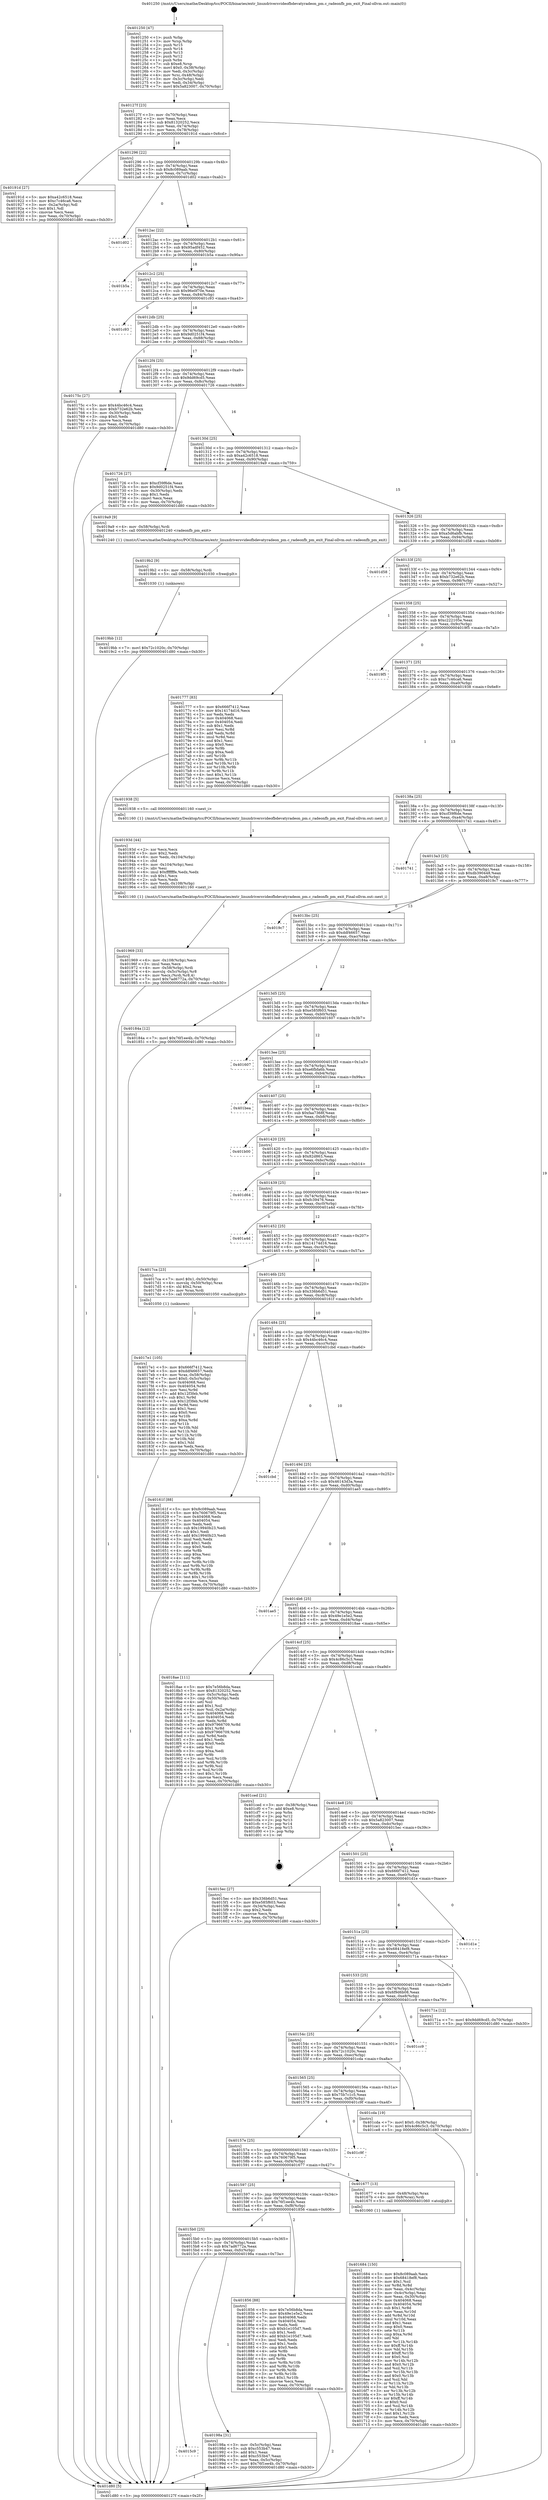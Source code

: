 digraph "0x401250" {
  label = "0x401250 (/mnt/c/Users/mathe/Desktop/tcc/POCII/binaries/extr_linuxdriversvideofbdevatyradeon_pm.c_radeonfb_pm_exit_Final-ollvm.out::main(0))"
  labelloc = "t"
  node[shape=record]

  Entry [label="",width=0.3,height=0.3,shape=circle,fillcolor=black,style=filled]
  "0x40127f" [label="{
     0x40127f [23]\l
     | [instrs]\l
     &nbsp;&nbsp;0x40127f \<+3\>: mov -0x70(%rbp),%eax\l
     &nbsp;&nbsp;0x401282 \<+2\>: mov %eax,%ecx\l
     &nbsp;&nbsp;0x401284 \<+6\>: sub $0x81320252,%ecx\l
     &nbsp;&nbsp;0x40128a \<+3\>: mov %eax,-0x74(%rbp)\l
     &nbsp;&nbsp;0x40128d \<+3\>: mov %ecx,-0x78(%rbp)\l
     &nbsp;&nbsp;0x401290 \<+6\>: je 000000000040191d \<main+0x6cd\>\l
  }"]
  "0x40191d" [label="{
     0x40191d [27]\l
     | [instrs]\l
     &nbsp;&nbsp;0x40191d \<+5\>: mov $0xa42c6518,%eax\l
     &nbsp;&nbsp;0x401922 \<+5\>: mov $0xc7c46ca6,%ecx\l
     &nbsp;&nbsp;0x401927 \<+3\>: mov -0x2a(%rbp),%dl\l
     &nbsp;&nbsp;0x40192a \<+3\>: test $0x1,%dl\l
     &nbsp;&nbsp;0x40192d \<+3\>: cmovne %ecx,%eax\l
     &nbsp;&nbsp;0x401930 \<+3\>: mov %eax,-0x70(%rbp)\l
     &nbsp;&nbsp;0x401933 \<+5\>: jmp 0000000000401d80 \<main+0xb30\>\l
  }"]
  "0x401296" [label="{
     0x401296 [22]\l
     | [instrs]\l
     &nbsp;&nbsp;0x401296 \<+5\>: jmp 000000000040129b \<main+0x4b\>\l
     &nbsp;&nbsp;0x40129b \<+3\>: mov -0x74(%rbp),%eax\l
     &nbsp;&nbsp;0x40129e \<+5\>: sub $0x8c089aab,%eax\l
     &nbsp;&nbsp;0x4012a3 \<+3\>: mov %eax,-0x7c(%rbp)\l
     &nbsp;&nbsp;0x4012a6 \<+6\>: je 0000000000401d02 \<main+0xab2\>\l
  }"]
  Exit [label="",width=0.3,height=0.3,shape=circle,fillcolor=black,style=filled,peripheries=2]
  "0x401d02" [label="{
     0x401d02\l
  }", style=dashed]
  "0x4012ac" [label="{
     0x4012ac [22]\l
     | [instrs]\l
     &nbsp;&nbsp;0x4012ac \<+5\>: jmp 00000000004012b1 \<main+0x61\>\l
     &nbsp;&nbsp;0x4012b1 \<+3\>: mov -0x74(%rbp),%eax\l
     &nbsp;&nbsp;0x4012b4 \<+5\>: sub $0x95adf452,%eax\l
     &nbsp;&nbsp;0x4012b9 \<+3\>: mov %eax,-0x80(%rbp)\l
     &nbsp;&nbsp;0x4012bc \<+6\>: je 0000000000401b5a \<main+0x90a\>\l
  }"]
  "0x4019bb" [label="{
     0x4019bb [12]\l
     | [instrs]\l
     &nbsp;&nbsp;0x4019bb \<+7\>: movl $0x72c1020c,-0x70(%rbp)\l
     &nbsp;&nbsp;0x4019c2 \<+5\>: jmp 0000000000401d80 \<main+0xb30\>\l
  }"]
  "0x401b5a" [label="{
     0x401b5a\l
  }", style=dashed]
  "0x4012c2" [label="{
     0x4012c2 [25]\l
     | [instrs]\l
     &nbsp;&nbsp;0x4012c2 \<+5\>: jmp 00000000004012c7 \<main+0x77\>\l
     &nbsp;&nbsp;0x4012c7 \<+3\>: mov -0x74(%rbp),%eax\l
     &nbsp;&nbsp;0x4012ca \<+5\>: sub $0x96e0f70e,%eax\l
     &nbsp;&nbsp;0x4012cf \<+6\>: mov %eax,-0x84(%rbp)\l
     &nbsp;&nbsp;0x4012d5 \<+6\>: je 0000000000401c93 \<main+0xa43\>\l
  }"]
  "0x4019b2" [label="{
     0x4019b2 [9]\l
     | [instrs]\l
     &nbsp;&nbsp;0x4019b2 \<+4\>: mov -0x58(%rbp),%rdi\l
     &nbsp;&nbsp;0x4019b6 \<+5\>: call 0000000000401030 \<free@plt\>\l
     | [calls]\l
     &nbsp;&nbsp;0x401030 \{1\} (unknown)\l
  }"]
  "0x401c93" [label="{
     0x401c93\l
  }", style=dashed]
  "0x4012db" [label="{
     0x4012db [25]\l
     | [instrs]\l
     &nbsp;&nbsp;0x4012db \<+5\>: jmp 00000000004012e0 \<main+0x90\>\l
     &nbsp;&nbsp;0x4012e0 \<+3\>: mov -0x74(%rbp),%eax\l
     &nbsp;&nbsp;0x4012e3 \<+5\>: sub $0x9d0251f4,%eax\l
     &nbsp;&nbsp;0x4012e8 \<+6\>: mov %eax,-0x88(%rbp)\l
     &nbsp;&nbsp;0x4012ee \<+6\>: je 000000000040175c \<main+0x50c\>\l
  }"]
  "0x4015c9" [label="{
     0x4015c9\l
  }", style=dashed]
  "0x40175c" [label="{
     0x40175c [27]\l
     | [instrs]\l
     &nbsp;&nbsp;0x40175c \<+5\>: mov $0x44bc46c4,%eax\l
     &nbsp;&nbsp;0x401761 \<+5\>: mov $0xb732e62b,%ecx\l
     &nbsp;&nbsp;0x401766 \<+3\>: mov -0x30(%rbp),%edx\l
     &nbsp;&nbsp;0x401769 \<+3\>: cmp $0x0,%edx\l
     &nbsp;&nbsp;0x40176c \<+3\>: cmove %ecx,%eax\l
     &nbsp;&nbsp;0x40176f \<+3\>: mov %eax,-0x70(%rbp)\l
     &nbsp;&nbsp;0x401772 \<+5\>: jmp 0000000000401d80 \<main+0xb30\>\l
  }"]
  "0x4012f4" [label="{
     0x4012f4 [25]\l
     | [instrs]\l
     &nbsp;&nbsp;0x4012f4 \<+5\>: jmp 00000000004012f9 \<main+0xa9\>\l
     &nbsp;&nbsp;0x4012f9 \<+3\>: mov -0x74(%rbp),%eax\l
     &nbsp;&nbsp;0x4012fc \<+5\>: sub $0x9dd69cd5,%eax\l
     &nbsp;&nbsp;0x401301 \<+6\>: mov %eax,-0x8c(%rbp)\l
     &nbsp;&nbsp;0x401307 \<+6\>: je 0000000000401726 \<main+0x4d6\>\l
  }"]
  "0x40198a" [label="{
     0x40198a [31]\l
     | [instrs]\l
     &nbsp;&nbsp;0x40198a \<+3\>: mov -0x5c(%rbp),%eax\l
     &nbsp;&nbsp;0x40198d \<+5\>: sub $0xc553b47,%eax\l
     &nbsp;&nbsp;0x401992 \<+3\>: add $0x1,%eax\l
     &nbsp;&nbsp;0x401995 \<+5\>: add $0xc553b47,%eax\l
     &nbsp;&nbsp;0x40199a \<+3\>: mov %eax,-0x5c(%rbp)\l
     &nbsp;&nbsp;0x40199d \<+7\>: movl $0x76f1ee4b,-0x70(%rbp)\l
     &nbsp;&nbsp;0x4019a4 \<+5\>: jmp 0000000000401d80 \<main+0xb30\>\l
  }"]
  "0x401726" [label="{
     0x401726 [27]\l
     | [instrs]\l
     &nbsp;&nbsp;0x401726 \<+5\>: mov $0xcf39f6de,%eax\l
     &nbsp;&nbsp;0x40172b \<+5\>: mov $0x9d0251f4,%ecx\l
     &nbsp;&nbsp;0x401730 \<+3\>: mov -0x30(%rbp),%edx\l
     &nbsp;&nbsp;0x401733 \<+3\>: cmp $0x1,%edx\l
     &nbsp;&nbsp;0x401736 \<+3\>: cmovl %ecx,%eax\l
     &nbsp;&nbsp;0x401739 \<+3\>: mov %eax,-0x70(%rbp)\l
     &nbsp;&nbsp;0x40173c \<+5\>: jmp 0000000000401d80 \<main+0xb30\>\l
  }"]
  "0x40130d" [label="{
     0x40130d [25]\l
     | [instrs]\l
     &nbsp;&nbsp;0x40130d \<+5\>: jmp 0000000000401312 \<main+0xc2\>\l
     &nbsp;&nbsp;0x401312 \<+3\>: mov -0x74(%rbp),%eax\l
     &nbsp;&nbsp;0x401315 \<+5\>: sub $0xa42c6518,%eax\l
     &nbsp;&nbsp;0x40131a \<+6\>: mov %eax,-0x90(%rbp)\l
     &nbsp;&nbsp;0x401320 \<+6\>: je 00000000004019a9 \<main+0x759\>\l
  }"]
  "0x401969" [label="{
     0x401969 [33]\l
     | [instrs]\l
     &nbsp;&nbsp;0x401969 \<+6\>: mov -0x108(%rbp),%ecx\l
     &nbsp;&nbsp;0x40196f \<+3\>: imul %eax,%ecx\l
     &nbsp;&nbsp;0x401972 \<+4\>: mov -0x58(%rbp),%rdi\l
     &nbsp;&nbsp;0x401976 \<+4\>: movslq -0x5c(%rbp),%r8\l
     &nbsp;&nbsp;0x40197a \<+4\>: mov %ecx,(%rdi,%r8,4)\l
     &nbsp;&nbsp;0x40197e \<+7\>: movl $0x7ad6772a,-0x70(%rbp)\l
     &nbsp;&nbsp;0x401985 \<+5\>: jmp 0000000000401d80 \<main+0xb30\>\l
  }"]
  "0x4019a9" [label="{
     0x4019a9 [9]\l
     | [instrs]\l
     &nbsp;&nbsp;0x4019a9 \<+4\>: mov -0x58(%rbp),%rdi\l
     &nbsp;&nbsp;0x4019ad \<+5\>: call 0000000000401240 \<radeonfb_pm_exit\>\l
     | [calls]\l
     &nbsp;&nbsp;0x401240 \{1\} (/mnt/c/Users/mathe/Desktop/tcc/POCII/binaries/extr_linuxdriversvideofbdevatyradeon_pm.c_radeonfb_pm_exit_Final-ollvm.out::radeonfb_pm_exit)\l
  }"]
  "0x401326" [label="{
     0x401326 [25]\l
     | [instrs]\l
     &nbsp;&nbsp;0x401326 \<+5\>: jmp 000000000040132b \<main+0xdb\>\l
     &nbsp;&nbsp;0x40132b \<+3\>: mov -0x74(%rbp),%eax\l
     &nbsp;&nbsp;0x40132e \<+5\>: sub $0xa5d6abfb,%eax\l
     &nbsp;&nbsp;0x401333 \<+6\>: mov %eax,-0x94(%rbp)\l
     &nbsp;&nbsp;0x401339 \<+6\>: je 0000000000401d58 \<main+0xb08\>\l
  }"]
  "0x40193d" [label="{
     0x40193d [44]\l
     | [instrs]\l
     &nbsp;&nbsp;0x40193d \<+2\>: xor %ecx,%ecx\l
     &nbsp;&nbsp;0x40193f \<+5\>: mov $0x2,%edx\l
     &nbsp;&nbsp;0x401944 \<+6\>: mov %edx,-0x104(%rbp)\l
     &nbsp;&nbsp;0x40194a \<+1\>: cltd\l
     &nbsp;&nbsp;0x40194b \<+6\>: mov -0x104(%rbp),%esi\l
     &nbsp;&nbsp;0x401951 \<+2\>: idiv %esi\l
     &nbsp;&nbsp;0x401953 \<+6\>: imul $0xfffffffe,%edx,%edx\l
     &nbsp;&nbsp;0x401959 \<+3\>: sub $0x1,%ecx\l
     &nbsp;&nbsp;0x40195c \<+2\>: sub %ecx,%edx\l
     &nbsp;&nbsp;0x40195e \<+6\>: mov %edx,-0x108(%rbp)\l
     &nbsp;&nbsp;0x401964 \<+5\>: call 0000000000401160 \<next_i\>\l
     | [calls]\l
     &nbsp;&nbsp;0x401160 \{1\} (/mnt/c/Users/mathe/Desktop/tcc/POCII/binaries/extr_linuxdriversvideofbdevatyradeon_pm.c_radeonfb_pm_exit_Final-ollvm.out::next_i)\l
  }"]
  "0x401d58" [label="{
     0x401d58\l
  }", style=dashed]
  "0x40133f" [label="{
     0x40133f [25]\l
     | [instrs]\l
     &nbsp;&nbsp;0x40133f \<+5\>: jmp 0000000000401344 \<main+0xf4\>\l
     &nbsp;&nbsp;0x401344 \<+3\>: mov -0x74(%rbp),%eax\l
     &nbsp;&nbsp;0x401347 \<+5\>: sub $0xb732e62b,%eax\l
     &nbsp;&nbsp;0x40134c \<+6\>: mov %eax,-0x98(%rbp)\l
     &nbsp;&nbsp;0x401352 \<+6\>: je 0000000000401777 \<main+0x527\>\l
  }"]
  "0x4015b0" [label="{
     0x4015b0 [25]\l
     | [instrs]\l
     &nbsp;&nbsp;0x4015b0 \<+5\>: jmp 00000000004015b5 \<main+0x365\>\l
     &nbsp;&nbsp;0x4015b5 \<+3\>: mov -0x74(%rbp),%eax\l
     &nbsp;&nbsp;0x4015b8 \<+5\>: sub $0x7ad6772a,%eax\l
     &nbsp;&nbsp;0x4015bd \<+6\>: mov %eax,-0xfc(%rbp)\l
     &nbsp;&nbsp;0x4015c3 \<+6\>: je 000000000040198a \<main+0x73a\>\l
  }"]
  "0x401777" [label="{
     0x401777 [83]\l
     | [instrs]\l
     &nbsp;&nbsp;0x401777 \<+5\>: mov $0x666f7412,%eax\l
     &nbsp;&nbsp;0x40177c \<+5\>: mov $0x14174d16,%ecx\l
     &nbsp;&nbsp;0x401781 \<+2\>: xor %edx,%edx\l
     &nbsp;&nbsp;0x401783 \<+7\>: mov 0x404068,%esi\l
     &nbsp;&nbsp;0x40178a \<+7\>: mov 0x404054,%edi\l
     &nbsp;&nbsp;0x401791 \<+3\>: sub $0x1,%edx\l
     &nbsp;&nbsp;0x401794 \<+3\>: mov %esi,%r8d\l
     &nbsp;&nbsp;0x401797 \<+3\>: add %edx,%r8d\l
     &nbsp;&nbsp;0x40179a \<+4\>: imul %r8d,%esi\l
     &nbsp;&nbsp;0x40179e \<+3\>: and $0x1,%esi\l
     &nbsp;&nbsp;0x4017a1 \<+3\>: cmp $0x0,%esi\l
     &nbsp;&nbsp;0x4017a4 \<+4\>: sete %r9b\l
     &nbsp;&nbsp;0x4017a8 \<+3\>: cmp $0xa,%edi\l
     &nbsp;&nbsp;0x4017ab \<+4\>: setl %r10b\l
     &nbsp;&nbsp;0x4017af \<+3\>: mov %r9b,%r11b\l
     &nbsp;&nbsp;0x4017b2 \<+3\>: and %r10b,%r11b\l
     &nbsp;&nbsp;0x4017b5 \<+3\>: xor %r10b,%r9b\l
     &nbsp;&nbsp;0x4017b8 \<+3\>: or %r9b,%r11b\l
     &nbsp;&nbsp;0x4017bb \<+4\>: test $0x1,%r11b\l
     &nbsp;&nbsp;0x4017bf \<+3\>: cmovne %ecx,%eax\l
     &nbsp;&nbsp;0x4017c2 \<+3\>: mov %eax,-0x70(%rbp)\l
     &nbsp;&nbsp;0x4017c5 \<+5\>: jmp 0000000000401d80 \<main+0xb30\>\l
  }"]
  "0x401358" [label="{
     0x401358 [25]\l
     | [instrs]\l
     &nbsp;&nbsp;0x401358 \<+5\>: jmp 000000000040135d \<main+0x10d\>\l
     &nbsp;&nbsp;0x40135d \<+3\>: mov -0x74(%rbp),%eax\l
     &nbsp;&nbsp;0x401360 \<+5\>: sub $0xc222105e,%eax\l
     &nbsp;&nbsp;0x401365 \<+6\>: mov %eax,-0x9c(%rbp)\l
     &nbsp;&nbsp;0x40136b \<+6\>: je 00000000004019f5 \<main+0x7a5\>\l
  }"]
  "0x401856" [label="{
     0x401856 [88]\l
     | [instrs]\l
     &nbsp;&nbsp;0x401856 \<+5\>: mov $0x7e56b8da,%eax\l
     &nbsp;&nbsp;0x40185b \<+5\>: mov $0x49e1e5e2,%ecx\l
     &nbsp;&nbsp;0x401860 \<+7\>: mov 0x404068,%edx\l
     &nbsp;&nbsp;0x401867 \<+7\>: mov 0x404054,%esi\l
     &nbsp;&nbsp;0x40186e \<+2\>: mov %edx,%edi\l
     &nbsp;&nbsp;0x401870 \<+6\>: sub $0xb1e105d7,%edi\l
     &nbsp;&nbsp;0x401876 \<+3\>: sub $0x1,%edi\l
     &nbsp;&nbsp;0x401879 \<+6\>: add $0xb1e105d7,%edi\l
     &nbsp;&nbsp;0x40187f \<+3\>: imul %edi,%edx\l
     &nbsp;&nbsp;0x401882 \<+3\>: and $0x1,%edx\l
     &nbsp;&nbsp;0x401885 \<+3\>: cmp $0x0,%edx\l
     &nbsp;&nbsp;0x401888 \<+4\>: sete %r8b\l
     &nbsp;&nbsp;0x40188c \<+3\>: cmp $0xa,%esi\l
     &nbsp;&nbsp;0x40188f \<+4\>: setl %r9b\l
     &nbsp;&nbsp;0x401893 \<+3\>: mov %r8b,%r10b\l
     &nbsp;&nbsp;0x401896 \<+3\>: and %r9b,%r10b\l
     &nbsp;&nbsp;0x401899 \<+3\>: xor %r9b,%r8b\l
     &nbsp;&nbsp;0x40189c \<+3\>: or %r8b,%r10b\l
     &nbsp;&nbsp;0x40189f \<+4\>: test $0x1,%r10b\l
     &nbsp;&nbsp;0x4018a3 \<+3\>: cmovne %ecx,%eax\l
     &nbsp;&nbsp;0x4018a6 \<+3\>: mov %eax,-0x70(%rbp)\l
     &nbsp;&nbsp;0x4018a9 \<+5\>: jmp 0000000000401d80 \<main+0xb30\>\l
  }"]
  "0x4019f5" [label="{
     0x4019f5\l
  }", style=dashed]
  "0x401371" [label="{
     0x401371 [25]\l
     | [instrs]\l
     &nbsp;&nbsp;0x401371 \<+5\>: jmp 0000000000401376 \<main+0x126\>\l
     &nbsp;&nbsp;0x401376 \<+3\>: mov -0x74(%rbp),%eax\l
     &nbsp;&nbsp;0x401379 \<+5\>: sub $0xc7c46ca6,%eax\l
     &nbsp;&nbsp;0x40137e \<+6\>: mov %eax,-0xa0(%rbp)\l
     &nbsp;&nbsp;0x401384 \<+6\>: je 0000000000401938 \<main+0x6e8\>\l
  }"]
  "0x4017e1" [label="{
     0x4017e1 [105]\l
     | [instrs]\l
     &nbsp;&nbsp;0x4017e1 \<+5\>: mov $0x666f7412,%ecx\l
     &nbsp;&nbsp;0x4017e6 \<+5\>: mov $0xddf46657,%edx\l
     &nbsp;&nbsp;0x4017eb \<+4\>: mov %rax,-0x58(%rbp)\l
     &nbsp;&nbsp;0x4017ef \<+7\>: movl $0x0,-0x5c(%rbp)\l
     &nbsp;&nbsp;0x4017f6 \<+7\>: mov 0x404068,%esi\l
     &nbsp;&nbsp;0x4017fd \<+8\>: mov 0x404054,%r8d\l
     &nbsp;&nbsp;0x401805 \<+3\>: mov %esi,%r9d\l
     &nbsp;&nbsp;0x401808 \<+7\>: add $0x12f3feb,%r9d\l
     &nbsp;&nbsp;0x40180f \<+4\>: sub $0x1,%r9d\l
     &nbsp;&nbsp;0x401813 \<+7\>: sub $0x12f3feb,%r9d\l
     &nbsp;&nbsp;0x40181a \<+4\>: imul %r9d,%esi\l
     &nbsp;&nbsp;0x40181e \<+3\>: and $0x1,%esi\l
     &nbsp;&nbsp;0x401821 \<+3\>: cmp $0x0,%esi\l
     &nbsp;&nbsp;0x401824 \<+4\>: sete %r10b\l
     &nbsp;&nbsp;0x401828 \<+4\>: cmp $0xa,%r8d\l
     &nbsp;&nbsp;0x40182c \<+4\>: setl %r11b\l
     &nbsp;&nbsp;0x401830 \<+3\>: mov %r10b,%bl\l
     &nbsp;&nbsp;0x401833 \<+3\>: and %r11b,%bl\l
     &nbsp;&nbsp;0x401836 \<+3\>: xor %r11b,%r10b\l
     &nbsp;&nbsp;0x401839 \<+3\>: or %r10b,%bl\l
     &nbsp;&nbsp;0x40183c \<+3\>: test $0x1,%bl\l
     &nbsp;&nbsp;0x40183f \<+3\>: cmovne %edx,%ecx\l
     &nbsp;&nbsp;0x401842 \<+3\>: mov %ecx,-0x70(%rbp)\l
     &nbsp;&nbsp;0x401845 \<+5\>: jmp 0000000000401d80 \<main+0xb30\>\l
  }"]
  "0x401938" [label="{
     0x401938 [5]\l
     | [instrs]\l
     &nbsp;&nbsp;0x401938 \<+5\>: call 0000000000401160 \<next_i\>\l
     | [calls]\l
     &nbsp;&nbsp;0x401160 \{1\} (/mnt/c/Users/mathe/Desktop/tcc/POCII/binaries/extr_linuxdriversvideofbdevatyradeon_pm.c_radeonfb_pm_exit_Final-ollvm.out::next_i)\l
  }"]
  "0x40138a" [label="{
     0x40138a [25]\l
     | [instrs]\l
     &nbsp;&nbsp;0x40138a \<+5\>: jmp 000000000040138f \<main+0x13f\>\l
     &nbsp;&nbsp;0x40138f \<+3\>: mov -0x74(%rbp),%eax\l
     &nbsp;&nbsp;0x401392 \<+5\>: sub $0xcf39f6de,%eax\l
     &nbsp;&nbsp;0x401397 \<+6\>: mov %eax,-0xa4(%rbp)\l
     &nbsp;&nbsp;0x40139d \<+6\>: je 0000000000401741 \<main+0x4f1\>\l
  }"]
  "0x401684" [label="{
     0x401684 [150]\l
     | [instrs]\l
     &nbsp;&nbsp;0x401684 \<+5\>: mov $0x8c089aab,%ecx\l
     &nbsp;&nbsp;0x401689 \<+5\>: mov $0x68418ef8,%edx\l
     &nbsp;&nbsp;0x40168e \<+3\>: mov $0x1,%sil\l
     &nbsp;&nbsp;0x401691 \<+3\>: xor %r8d,%r8d\l
     &nbsp;&nbsp;0x401694 \<+3\>: mov %eax,-0x4c(%rbp)\l
     &nbsp;&nbsp;0x401697 \<+3\>: mov -0x4c(%rbp),%eax\l
     &nbsp;&nbsp;0x40169a \<+3\>: mov %eax,-0x30(%rbp)\l
     &nbsp;&nbsp;0x40169d \<+7\>: mov 0x404068,%eax\l
     &nbsp;&nbsp;0x4016a4 \<+8\>: mov 0x404054,%r9d\l
     &nbsp;&nbsp;0x4016ac \<+4\>: sub $0x1,%r8d\l
     &nbsp;&nbsp;0x4016b0 \<+3\>: mov %eax,%r10d\l
     &nbsp;&nbsp;0x4016b3 \<+3\>: add %r8d,%r10d\l
     &nbsp;&nbsp;0x4016b6 \<+4\>: imul %r10d,%eax\l
     &nbsp;&nbsp;0x4016ba \<+3\>: and $0x1,%eax\l
     &nbsp;&nbsp;0x4016bd \<+3\>: cmp $0x0,%eax\l
     &nbsp;&nbsp;0x4016c0 \<+4\>: sete %r11b\l
     &nbsp;&nbsp;0x4016c4 \<+4\>: cmp $0xa,%r9d\l
     &nbsp;&nbsp;0x4016c8 \<+3\>: setl %bl\l
     &nbsp;&nbsp;0x4016cb \<+3\>: mov %r11b,%r14b\l
     &nbsp;&nbsp;0x4016ce \<+4\>: xor $0xff,%r14b\l
     &nbsp;&nbsp;0x4016d2 \<+3\>: mov %bl,%r15b\l
     &nbsp;&nbsp;0x4016d5 \<+4\>: xor $0xff,%r15b\l
     &nbsp;&nbsp;0x4016d9 \<+4\>: xor $0x0,%sil\l
     &nbsp;&nbsp;0x4016dd \<+3\>: mov %r14b,%r12b\l
     &nbsp;&nbsp;0x4016e0 \<+4\>: and $0x0,%r12b\l
     &nbsp;&nbsp;0x4016e4 \<+3\>: and %sil,%r11b\l
     &nbsp;&nbsp;0x4016e7 \<+3\>: mov %r15b,%r13b\l
     &nbsp;&nbsp;0x4016ea \<+4\>: and $0x0,%r13b\l
     &nbsp;&nbsp;0x4016ee \<+3\>: and %sil,%bl\l
     &nbsp;&nbsp;0x4016f1 \<+3\>: or %r11b,%r12b\l
     &nbsp;&nbsp;0x4016f4 \<+3\>: or %bl,%r13b\l
     &nbsp;&nbsp;0x4016f7 \<+3\>: xor %r13b,%r12b\l
     &nbsp;&nbsp;0x4016fa \<+3\>: or %r15b,%r14b\l
     &nbsp;&nbsp;0x4016fd \<+4\>: xor $0xff,%r14b\l
     &nbsp;&nbsp;0x401701 \<+4\>: or $0x0,%sil\l
     &nbsp;&nbsp;0x401705 \<+3\>: and %sil,%r14b\l
     &nbsp;&nbsp;0x401708 \<+3\>: or %r14b,%r12b\l
     &nbsp;&nbsp;0x40170b \<+4\>: test $0x1,%r12b\l
     &nbsp;&nbsp;0x40170f \<+3\>: cmovne %edx,%ecx\l
     &nbsp;&nbsp;0x401712 \<+3\>: mov %ecx,-0x70(%rbp)\l
     &nbsp;&nbsp;0x401715 \<+5\>: jmp 0000000000401d80 \<main+0xb30\>\l
  }"]
  "0x401741" [label="{
     0x401741\l
  }", style=dashed]
  "0x4013a3" [label="{
     0x4013a3 [25]\l
     | [instrs]\l
     &nbsp;&nbsp;0x4013a3 \<+5\>: jmp 00000000004013a8 \<main+0x158\>\l
     &nbsp;&nbsp;0x4013a8 \<+3\>: mov -0x74(%rbp),%eax\l
     &nbsp;&nbsp;0x4013ab \<+5\>: sub $0xdb390448,%eax\l
     &nbsp;&nbsp;0x4013b0 \<+6\>: mov %eax,-0xa8(%rbp)\l
     &nbsp;&nbsp;0x4013b6 \<+6\>: je 00000000004019c7 \<main+0x777\>\l
  }"]
  "0x401597" [label="{
     0x401597 [25]\l
     | [instrs]\l
     &nbsp;&nbsp;0x401597 \<+5\>: jmp 000000000040159c \<main+0x34c\>\l
     &nbsp;&nbsp;0x40159c \<+3\>: mov -0x74(%rbp),%eax\l
     &nbsp;&nbsp;0x40159f \<+5\>: sub $0x76f1ee4b,%eax\l
     &nbsp;&nbsp;0x4015a4 \<+6\>: mov %eax,-0xf8(%rbp)\l
     &nbsp;&nbsp;0x4015aa \<+6\>: je 0000000000401856 \<main+0x606\>\l
  }"]
  "0x4019c7" [label="{
     0x4019c7\l
  }", style=dashed]
  "0x4013bc" [label="{
     0x4013bc [25]\l
     | [instrs]\l
     &nbsp;&nbsp;0x4013bc \<+5\>: jmp 00000000004013c1 \<main+0x171\>\l
     &nbsp;&nbsp;0x4013c1 \<+3\>: mov -0x74(%rbp),%eax\l
     &nbsp;&nbsp;0x4013c4 \<+5\>: sub $0xddf46657,%eax\l
     &nbsp;&nbsp;0x4013c9 \<+6\>: mov %eax,-0xac(%rbp)\l
     &nbsp;&nbsp;0x4013cf \<+6\>: je 000000000040184a \<main+0x5fa\>\l
  }"]
  "0x401677" [label="{
     0x401677 [13]\l
     | [instrs]\l
     &nbsp;&nbsp;0x401677 \<+4\>: mov -0x48(%rbp),%rax\l
     &nbsp;&nbsp;0x40167b \<+4\>: mov 0x8(%rax),%rdi\l
     &nbsp;&nbsp;0x40167f \<+5\>: call 0000000000401060 \<atoi@plt\>\l
     | [calls]\l
     &nbsp;&nbsp;0x401060 \{1\} (unknown)\l
  }"]
  "0x40184a" [label="{
     0x40184a [12]\l
     | [instrs]\l
     &nbsp;&nbsp;0x40184a \<+7\>: movl $0x76f1ee4b,-0x70(%rbp)\l
     &nbsp;&nbsp;0x401851 \<+5\>: jmp 0000000000401d80 \<main+0xb30\>\l
  }"]
  "0x4013d5" [label="{
     0x4013d5 [25]\l
     | [instrs]\l
     &nbsp;&nbsp;0x4013d5 \<+5\>: jmp 00000000004013da \<main+0x18a\>\l
     &nbsp;&nbsp;0x4013da \<+3\>: mov -0x74(%rbp),%eax\l
     &nbsp;&nbsp;0x4013dd \<+5\>: sub $0xe585f603,%eax\l
     &nbsp;&nbsp;0x4013e2 \<+6\>: mov %eax,-0xb0(%rbp)\l
     &nbsp;&nbsp;0x4013e8 \<+6\>: je 0000000000401607 \<main+0x3b7\>\l
  }"]
  "0x40157e" [label="{
     0x40157e [25]\l
     | [instrs]\l
     &nbsp;&nbsp;0x40157e \<+5\>: jmp 0000000000401583 \<main+0x333\>\l
     &nbsp;&nbsp;0x401583 \<+3\>: mov -0x74(%rbp),%eax\l
     &nbsp;&nbsp;0x401586 \<+5\>: sub $0x760679f5,%eax\l
     &nbsp;&nbsp;0x40158b \<+6\>: mov %eax,-0xf4(%rbp)\l
     &nbsp;&nbsp;0x401591 \<+6\>: je 0000000000401677 \<main+0x427\>\l
  }"]
  "0x401607" [label="{
     0x401607\l
  }", style=dashed]
  "0x4013ee" [label="{
     0x4013ee [25]\l
     | [instrs]\l
     &nbsp;&nbsp;0x4013ee \<+5\>: jmp 00000000004013f3 \<main+0x1a3\>\l
     &nbsp;&nbsp;0x4013f3 \<+3\>: mov -0x74(%rbp),%eax\l
     &nbsp;&nbsp;0x4013f6 \<+5\>: sub $0xe6fbfa6b,%eax\l
     &nbsp;&nbsp;0x4013fb \<+6\>: mov %eax,-0xb4(%rbp)\l
     &nbsp;&nbsp;0x401401 \<+6\>: je 0000000000401bea \<main+0x99a\>\l
  }"]
  "0x401c9f" [label="{
     0x401c9f\l
  }", style=dashed]
  "0x401bea" [label="{
     0x401bea\l
  }", style=dashed]
  "0x401407" [label="{
     0x401407 [25]\l
     | [instrs]\l
     &nbsp;&nbsp;0x401407 \<+5\>: jmp 000000000040140c \<main+0x1bc\>\l
     &nbsp;&nbsp;0x40140c \<+3\>: mov -0x74(%rbp),%eax\l
     &nbsp;&nbsp;0x40140f \<+5\>: sub $0xfaa7368f,%eax\l
     &nbsp;&nbsp;0x401414 \<+6\>: mov %eax,-0xb8(%rbp)\l
     &nbsp;&nbsp;0x40141a \<+6\>: je 0000000000401b00 \<main+0x8b0\>\l
  }"]
  "0x401565" [label="{
     0x401565 [25]\l
     | [instrs]\l
     &nbsp;&nbsp;0x401565 \<+5\>: jmp 000000000040156a \<main+0x31a\>\l
     &nbsp;&nbsp;0x40156a \<+3\>: mov -0x74(%rbp),%eax\l
     &nbsp;&nbsp;0x40156d \<+5\>: sub $0x75b7c1c5,%eax\l
     &nbsp;&nbsp;0x401572 \<+6\>: mov %eax,-0xf0(%rbp)\l
     &nbsp;&nbsp;0x401578 \<+6\>: je 0000000000401c9f \<main+0xa4f\>\l
  }"]
  "0x401b00" [label="{
     0x401b00\l
  }", style=dashed]
  "0x401420" [label="{
     0x401420 [25]\l
     | [instrs]\l
     &nbsp;&nbsp;0x401420 \<+5\>: jmp 0000000000401425 \<main+0x1d5\>\l
     &nbsp;&nbsp;0x401425 \<+3\>: mov -0x74(%rbp),%eax\l
     &nbsp;&nbsp;0x401428 \<+5\>: sub $0x82d863,%eax\l
     &nbsp;&nbsp;0x40142d \<+6\>: mov %eax,-0xbc(%rbp)\l
     &nbsp;&nbsp;0x401433 \<+6\>: je 0000000000401d64 \<main+0xb14\>\l
  }"]
  "0x401cda" [label="{
     0x401cda [19]\l
     | [instrs]\l
     &nbsp;&nbsp;0x401cda \<+7\>: movl $0x0,-0x38(%rbp)\l
     &nbsp;&nbsp;0x401ce1 \<+7\>: movl $0x4c86c5c3,-0x70(%rbp)\l
     &nbsp;&nbsp;0x401ce8 \<+5\>: jmp 0000000000401d80 \<main+0xb30\>\l
  }"]
  "0x401d64" [label="{
     0x401d64\l
  }", style=dashed]
  "0x401439" [label="{
     0x401439 [25]\l
     | [instrs]\l
     &nbsp;&nbsp;0x401439 \<+5\>: jmp 000000000040143e \<main+0x1ee\>\l
     &nbsp;&nbsp;0x40143e \<+3\>: mov -0x74(%rbp),%eax\l
     &nbsp;&nbsp;0x401441 \<+5\>: sub $0xfc39476,%eax\l
     &nbsp;&nbsp;0x401446 \<+6\>: mov %eax,-0xc0(%rbp)\l
     &nbsp;&nbsp;0x40144c \<+6\>: je 0000000000401a4d \<main+0x7fd\>\l
  }"]
  "0x40154c" [label="{
     0x40154c [25]\l
     | [instrs]\l
     &nbsp;&nbsp;0x40154c \<+5\>: jmp 0000000000401551 \<main+0x301\>\l
     &nbsp;&nbsp;0x401551 \<+3\>: mov -0x74(%rbp),%eax\l
     &nbsp;&nbsp;0x401554 \<+5\>: sub $0x72c1020c,%eax\l
     &nbsp;&nbsp;0x401559 \<+6\>: mov %eax,-0xec(%rbp)\l
     &nbsp;&nbsp;0x40155f \<+6\>: je 0000000000401cda \<main+0xa8a\>\l
  }"]
  "0x401a4d" [label="{
     0x401a4d\l
  }", style=dashed]
  "0x401452" [label="{
     0x401452 [25]\l
     | [instrs]\l
     &nbsp;&nbsp;0x401452 \<+5\>: jmp 0000000000401457 \<main+0x207\>\l
     &nbsp;&nbsp;0x401457 \<+3\>: mov -0x74(%rbp),%eax\l
     &nbsp;&nbsp;0x40145a \<+5\>: sub $0x14174d16,%eax\l
     &nbsp;&nbsp;0x40145f \<+6\>: mov %eax,-0xc4(%rbp)\l
     &nbsp;&nbsp;0x401465 \<+6\>: je 00000000004017ca \<main+0x57a\>\l
  }"]
  "0x401cc9" [label="{
     0x401cc9\l
  }", style=dashed]
  "0x4017ca" [label="{
     0x4017ca [23]\l
     | [instrs]\l
     &nbsp;&nbsp;0x4017ca \<+7\>: movl $0x1,-0x50(%rbp)\l
     &nbsp;&nbsp;0x4017d1 \<+4\>: movslq -0x50(%rbp),%rax\l
     &nbsp;&nbsp;0x4017d5 \<+4\>: shl $0x2,%rax\l
     &nbsp;&nbsp;0x4017d9 \<+3\>: mov %rax,%rdi\l
     &nbsp;&nbsp;0x4017dc \<+5\>: call 0000000000401050 \<malloc@plt\>\l
     | [calls]\l
     &nbsp;&nbsp;0x401050 \{1\} (unknown)\l
  }"]
  "0x40146b" [label="{
     0x40146b [25]\l
     | [instrs]\l
     &nbsp;&nbsp;0x40146b \<+5\>: jmp 0000000000401470 \<main+0x220\>\l
     &nbsp;&nbsp;0x401470 \<+3\>: mov -0x74(%rbp),%eax\l
     &nbsp;&nbsp;0x401473 \<+5\>: sub $0x336b6d51,%eax\l
     &nbsp;&nbsp;0x401478 \<+6\>: mov %eax,-0xc8(%rbp)\l
     &nbsp;&nbsp;0x40147e \<+6\>: je 000000000040161f \<main+0x3cf\>\l
  }"]
  "0x401533" [label="{
     0x401533 [25]\l
     | [instrs]\l
     &nbsp;&nbsp;0x401533 \<+5\>: jmp 0000000000401538 \<main+0x2e8\>\l
     &nbsp;&nbsp;0x401538 \<+3\>: mov -0x74(%rbp),%eax\l
     &nbsp;&nbsp;0x40153b \<+5\>: sub $0x6f9d6b08,%eax\l
     &nbsp;&nbsp;0x401540 \<+6\>: mov %eax,-0xe8(%rbp)\l
     &nbsp;&nbsp;0x401546 \<+6\>: je 0000000000401cc9 \<main+0xa79\>\l
  }"]
  "0x40161f" [label="{
     0x40161f [88]\l
     | [instrs]\l
     &nbsp;&nbsp;0x40161f \<+5\>: mov $0x8c089aab,%eax\l
     &nbsp;&nbsp;0x401624 \<+5\>: mov $0x760679f5,%ecx\l
     &nbsp;&nbsp;0x401629 \<+7\>: mov 0x404068,%edx\l
     &nbsp;&nbsp;0x401630 \<+7\>: mov 0x404054,%esi\l
     &nbsp;&nbsp;0x401637 \<+2\>: mov %edx,%edi\l
     &nbsp;&nbsp;0x401639 \<+6\>: sub $0x19940b23,%edi\l
     &nbsp;&nbsp;0x40163f \<+3\>: sub $0x1,%edi\l
     &nbsp;&nbsp;0x401642 \<+6\>: add $0x19940b23,%edi\l
     &nbsp;&nbsp;0x401648 \<+3\>: imul %edi,%edx\l
     &nbsp;&nbsp;0x40164b \<+3\>: and $0x1,%edx\l
     &nbsp;&nbsp;0x40164e \<+3\>: cmp $0x0,%edx\l
     &nbsp;&nbsp;0x401651 \<+4\>: sete %r8b\l
     &nbsp;&nbsp;0x401655 \<+3\>: cmp $0xa,%esi\l
     &nbsp;&nbsp;0x401658 \<+4\>: setl %r9b\l
     &nbsp;&nbsp;0x40165c \<+3\>: mov %r8b,%r10b\l
     &nbsp;&nbsp;0x40165f \<+3\>: and %r9b,%r10b\l
     &nbsp;&nbsp;0x401662 \<+3\>: xor %r9b,%r8b\l
     &nbsp;&nbsp;0x401665 \<+3\>: or %r8b,%r10b\l
     &nbsp;&nbsp;0x401668 \<+4\>: test $0x1,%r10b\l
     &nbsp;&nbsp;0x40166c \<+3\>: cmovne %ecx,%eax\l
     &nbsp;&nbsp;0x40166f \<+3\>: mov %eax,-0x70(%rbp)\l
     &nbsp;&nbsp;0x401672 \<+5\>: jmp 0000000000401d80 \<main+0xb30\>\l
  }"]
  "0x401484" [label="{
     0x401484 [25]\l
     | [instrs]\l
     &nbsp;&nbsp;0x401484 \<+5\>: jmp 0000000000401489 \<main+0x239\>\l
     &nbsp;&nbsp;0x401489 \<+3\>: mov -0x74(%rbp),%eax\l
     &nbsp;&nbsp;0x40148c \<+5\>: sub $0x44bc46c4,%eax\l
     &nbsp;&nbsp;0x401491 \<+6\>: mov %eax,-0xcc(%rbp)\l
     &nbsp;&nbsp;0x401497 \<+6\>: je 0000000000401cbd \<main+0xa6d\>\l
  }"]
  "0x40171a" [label="{
     0x40171a [12]\l
     | [instrs]\l
     &nbsp;&nbsp;0x40171a \<+7\>: movl $0x9dd69cd5,-0x70(%rbp)\l
     &nbsp;&nbsp;0x401721 \<+5\>: jmp 0000000000401d80 \<main+0xb30\>\l
  }"]
  "0x401cbd" [label="{
     0x401cbd\l
  }", style=dashed]
  "0x40149d" [label="{
     0x40149d [25]\l
     | [instrs]\l
     &nbsp;&nbsp;0x40149d \<+5\>: jmp 00000000004014a2 \<main+0x252\>\l
     &nbsp;&nbsp;0x4014a2 \<+3\>: mov -0x74(%rbp),%eax\l
     &nbsp;&nbsp;0x4014a5 \<+5\>: sub $0x46143d3a,%eax\l
     &nbsp;&nbsp;0x4014aa \<+6\>: mov %eax,-0xd0(%rbp)\l
     &nbsp;&nbsp;0x4014b0 \<+6\>: je 0000000000401ae5 \<main+0x895\>\l
  }"]
  "0x40151a" [label="{
     0x40151a [25]\l
     | [instrs]\l
     &nbsp;&nbsp;0x40151a \<+5\>: jmp 000000000040151f \<main+0x2cf\>\l
     &nbsp;&nbsp;0x40151f \<+3\>: mov -0x74(%rbp),%eax\l
     &nbsp;&nbsp;0x401522 \<+5\>: sub $0x68418ef8,%eax\l
     &nbsp;&nbsp;0x401527 \<+6\>: mov %eax,-0xe4(%rbp)\l
     &nbsp;&nbsp;0x40152d \<+6\>: je 000000000040171a \<main+0x4ca\>\l
  }"]
  "0x401ae5" [label="{
     0x401ae5\l
  }", style=dashed]
  "0x4014b6" [label="{
     0x4014b6 [25]\l
     | [instrs]\l
     &nbsp;&nbsp;0x4014b6 \<+5\>: jmp 00000000004014bb \<main+0x26b\>\l
     &nbsp;&nbsp;0x4014bb \<+3\>: mov -0x74(%rbp),%eax\l
     &nbsp;&nbsp;0x4014be \<+5\>: sub $0x49e1e5e2,%eax\l
     &nbsp;&nbsp;0x4014c3 \<+6\>: mov %eax,-0xd4(%rbp)\l
     &nbsp;&nbsp;0x4014c9 \<+6\>: je 00000000004018ae \<main+0x65e\>\l
  }"]
  "0x401d1e" [label="{
     0x401d1e\l
  }", style=dashed]
  "0x4018ae" [label="{
     0x4018ae [111]\l
     | [instrs]\l
     &nbsp;&nbsp;0x4018ae \<+5\>: mov $0x7e56b8da,%eax\l
     &nbsp;&nbsp;0x4018b3 \<+5\>: mov $0x81320252,%ecx\l
     &nbsp;&nbsp;0x4018b8 \<+3\>: mov -0x5c(%rbp),%edx\l
     &nbsp;&nbsp;0x4018bb \<+3\>: cmp -0x50(%rbp),%edx\l
     &nbsp;&nbsp;0x4018be \<+4\>: setl %sil\l
     &nbsp;&nbsp;0x4018c2 \<+4\>: and $0x1,%sil\l
     &nbsp;&nbsp;0x4018c6 \<+4\>: mov %sil,-0x2a(%rbp)\l
     &nbsp;&nbsp;0x4018ca \<+7\>: mov 0x404068,%edx\l
     &nbsp;&nbsp;0x4018d1 \<+7\>: mov 0x404054,%edi\l
     &nbsp;&nbsp;0x4018d8 \<+3\>: mov %edx,%r8d\l
     &nbsp;&nbsp;0x4018db \<+7\>: add $0x97966709,%r8d\l
     &nbsp;&nbsp;0x4018e2 \<+4\>: sub $0x1,%r8d\l
     &nbsp;&nbsp;0x4018e6 \<+7\>: sub $0x97966709,%r8d\l
     &nbsp;&nbsp;0x4018ed \<+4\>: imul %r8d,%edx\l
     &nbsp;&nbsp;0x4018f1 \<+3\>: and $0x1,%edx\l
     &nbsp;&nbsp;0x4018f4 \<+3\>: cmp $0x0,%edx\l
     &nbsp;&nbsp;0x4018f7 \<+4\>: sete %sil\l
     &nbsp;&nbsp;0x4018fb \<+3\>: cmp $0xa,%edi\l
     &nbsp;&nbsp;0x4018fe \<+4\>: setl %r9b\l
     &nbsp;&nbsp;0x401902 \<+3\>: mov %sil,%r10b\l
     &nbsp;&nbsp;0x401905 \<+3\>: and %r9b,%r10b\l
     &nbsp;&nbsp;0x401908 \<+3\>: xor %r9b,%sil\l
     &nbsp;&nbsp;0x40190b \<+3\>: or %sil,%r10b\l
     &nbsp;&nbsp;0x40190e \<+4\>: test $0x1,%r10b\l
     &nbsp;&nbsp;0x401912 \<+3\>: cmovne %ecx,%eax\l
     &nbsp;&nbsp;0x401915 \<+3\>: mov %eax,-0x70(%rbp)\l
     &nbsp;&nbsp;0x401918 \<+5\>: jmp 0000000000401d80 \<main+0xb30\>\l
  }"]
  "0x4014cf" [label="{
     0x4014cf [25]\l
     | [instrs]\l
     &nbsp;&nbsp;0x4014cf \<+5\>: jmp 00000000004014d4 \<main+0x284\>\l
     &nbsp;&nbsp;0x4014d4 \<+3\>: mov -0x74(%rbp),%eax\l
     &nbsp;&nbsp;0x4014d7 \<+5\>: sub $0x4c86c5c3,%eax\l
     &nbsp;&nbsp;0x4014dc \<+6\>: mov %eax,-0xd8(%rbp)\l
     &nbsp;&nbsp;0x4014e2 \<+6\>: je 0000000000401ced \<main+0xa9d\>\l
  }"]
  "0x401250" [label="{
     0x401250 [47]\l
     | [instrs]\l
     &nbsp;&nbsp;0x401250 \<+1\>: push %rbp\l
     &nbsp;&nbsp;0x401251 \<+3\>: mov %rsp,%rbp\l
     &nbsp;&nbsp;0x401254 \<+2\>: push %r15\l
     &nbsp;&nbsp;0x401256 \<+2\>: push %r14\l
     &nbsp;&nbsp;0x401258 \<+2\>: push %r13\l
     &nbsp;&nbsp;0x40125a \<+2\>: push %r12\l
     &nbsp;&nbsp;0x40125c \<+1\>: push %rbx\l
     &nbsp;&nbsp;0x40125d \<+7\>: sub $0xe8,%rsp\l
     &nbsp;&nbsp;0x401264 \<+7\>: movl $0x0,-0x38(%rbp)\l
     &nbsp;&nbsp;0x40126b \<+3\>: mov %edi,-0x3c(%rbp)\l
     &nbsp;&nbsp;0x40126e \<+4\>: mov %rsi,-0x48(%rbp)\l
     &nbsp;&nbsp;0x401272 \<+3\>: mov -0x3c(%rbp),%edi\l
     &nbsp;&nbsp;0x401275 \<+3\>: mov %edi,-0x34(%rbp)\l
     &nbsp;&nbsp;0x401278 \<+7\>: movl $0x5a823007,-0x70(%rbp)\l
  }"]
  "0x401ced" [label="{
     0x401ced [21]\l
     | [instrs]\l
     &nbsp;&nbsp;0x401ced \<+3\>: mov -0x38(%rbp),%eax\l
     &nbsp;&nbsp;0x401cf0 \<+7\>: add $0xe8,%rsp\l
     &nbsp;&nbsp;0x401cf7 \<+1\>: pop %rbx\l
     &nbsp;&nbsp;0x401cf8 \<+2\>: pop %r12\l
     &nbsp;&nbsp;0x401cfa \<+2\>: pop %r13\l
     &nbsp;&nbsp;0x401cfc \<+2\>: pop %r14\l
     &nbsp;&nbsp;0x401cfe \<+2\>: pop %r15\l
     &nbsp;&nbsp;0x401d00 \<+1\>: pop %rbp\l
     &nbsp;&nbsp;0x401d01 \<+1\>: ret\l
  }"]
  "0x4014e8" [label="{
     0x4014e8 [25]\l
     | [instrs]\l
     &nbsp;&nbsp;0x4014e8 \<+5\>: jmp 00000000004014ed \<main+0x29d\>\l
     &nbsp;&nbsp;0x4014ed \<+3\>: mov -0x74(%rbp),%eax\l
     &nbsp;&nbsp;0x4014f0 \<+5\>: sub $0x5a823007,%eax\l
     &nbsp;&nbsp;0x4014f5 \<+6\>: mov %eax,-0xdc(%rbp)\l
     &nbsp;&nbsp;0x4014fb \<+6\>: je 00000000004015ec \<main+0x39c\>\l
  }"]
  "0x401d80" [label="{
     0x401d80 [5]\l
     | [instrs]\l
     &nbsp;&nbsp;0x401d80 \<+5\>: jmp 000000000040127f \<main+0x2f\>\l
  }"]
  "0x4015ec" [label="{
     0x4015ec [27]\l
     | [instrs]\l
     &nbsp;&nbsp;0x4015ec \<+5\>: mov $0x336b6d51,%eax\l
     &nbsp;&nbsp;0x4015f1 \<+5\>: mov $0xe585f603,%ecx\l
     &nbsp;&nbsp;0x4015f6 \<+3\>: mov -0x34(%rbp),%edx\l
     &nbsp;&nbsp;0x4015f9 \<+3\>: cmp $0x2,%edx\l
     &nbsp;&nbsp;0x4015fc \<+3\>: cmovne %ecx,%eax\l
     &nbsp;&nbsp;0x4015ff \<+3\>: mov %eax,-0x70(%rbp)\l
     &nbsp;&nbsp;0x401602 \<+5\>: jmp 0000000000401d80 \<main+0xb30\>\l
  }"]
  "0x401501" [label="{
     0x401501 [25]\l
     | [instrs]\l
     &nbsp;&nbsp;0x401501 \<+5\>: jmp 0000000000401506 \<main+0x2b6\>\l
     &nbsp;&nbsp;0x401506 \<+3\>: mov -0x74(%rbp),%eax\l
     &nbsp;&nbsp;0x401509 \<+5\>: sub $0x666f7412,%eax\l
     &nbsp;&nbsp;0x40150e \<+6\>: mov %eax,-0xe0(%rbp)\l
     &nbsp;&nbsp;0x401514 \<+6\>: je 0000000000401d1e \<main+0xace\>\l
  }"]
  Entry -> "0x401250" [label=" 1"]
  "0x40127f" -> "0x40191d" [label=" 2"]
  "0x40127f" -> "0x401296" [label=" 18"]
  "0x401ced" -> Exit [label=" 1"]
  "0x401296" -> "0x401d02" [label=" 0"]
  "0x401296" -> "0x4012ac" [label=" 18"]
  "0x401cda" -> "0x401d80" [label=" 1"]
  "0x4012ac" -> "0x401b5a" [label=" 0"]
  "0x4012ac" -> "0x4012c2" [label=" 18"]
  "0x4019bb" -> "0x401d80" [label=" 1"]
  "0x4012c2" -> "0x401c93" [label=" 0"]
  "0x4012c2" -> "0x4012db" [label=" 18"]
  "0x4019b2" -> "0x4019bb" [label=" 1"]
  "0x4012db" -> "0x40175c" [label=" 1"]
  "0x4012db" -> "0x4012f4" [label=" 17"]
  "0x4019a9" -> "0x4019b2" [label=" 1"]
  "0x4012f4" -> "0x401726" [label=" 1"]
  "0x4012f4" -> "0x40130d" [label=" 16"]
  "0x40198a" -> "0x401d80" [label=" 1"]
  "0x40130d" -> "0x4019a9" [label=" 1"]
  "0x40130d" -> "0x401326" [label=" 15"]
  "0x4015b0" -> "0x40198a" [label=" 1"]
  "0x401326" -> "0x401d58" [label=" 0"]
  "0x401326" -> "0x40133f" [label=" 15"]
  "0x4015b0" -> "0x4015c9" [label=" 0"]
  "0x40133f" -> "0x401777" [label=" 1"]
  "0x40133f" -> "0x401358" [label=" 14"]
  "0x401969" -> "0x401d80" [label=" 1"]
  "0x401358" -> "0x4019f5" [label=" 0"]
  "0x401358" -> "0x401371" [label=" 14"]
  "0x40193d" -> "0x401969" [label=" 1"]
  "0x401371" -> "0x401938" [label=" 1"]
  "0x401371" -> "0x40138a" [label=" 13"]
  "0x40191d" -> "0x401d80" [label=" 2"]
  "0x40138a" -> "0x401741" [label=" 0"]
  "0x40138a" -> "0x4013a3" [label=" 13"]
  "0x4018ae" -> "0x401d80" [label=" 2"]
  "0x4013a3" -> "0x4019c7" [label=" 0"]
  "0x4013a3" -> "0x4013bc" [label=" 13"]
  "0x401856" -> "0x401d80" [label=" 2"]
  "0x4013bc" -> "0x40184a" [label=" 1"]
  "0x4013bc" -> "0x4013d5" [label=" 12"]
  "0x401597" -> "0x4015b0" [label=" 1"]
  "0x4013d5" -> "0x401607" [label=" 0"]
  "0x4013d5" -> "0x4013ee" [label=" 12"]
  "0x401938" -> "0x40193d" [label=" 1"]
  "0x4013ee" -> "0x401bea" [label=" 0"]
  "0x4013ee" -> "0x401407" [label=" 12"]
  "0x40184a" -> "0x401d80" [label=" 1"]
  "0x401407" -> "0x401b00" [label=" 0"]
  "0x401407" -> "0x401420" [label=" 12"]
  "0x4017ca" -> "0x4017e1" [label=" 1"]
  "0x401420" -> "0x401d64" [label=" 0"]
  "0x401420" -> "0x401439" [label=" 12"]
  "0x401777" -> "0x401d80" [label=" 1"]
  "0x401439" -> "0x401a4d" [label=" 0"]
  "0x401439" -> "0x401452" [label=" 12"]
  "0x401726" -> "0x401d80" [label=" 1"]
  "0x401452" -> "0x4017ca" [label=" 1"]
  "0x401452" -> "0x40146b" [label=" 11"]
  "0x40171a" -> "0x401d80" [label=" 1"]
  "0x40146b" -> "0x40161f" [label=" 1"]
  "0x40146b" -> "0x401484" [label=" 10"]
  "0x401677" -> "0x401684" [label=" 1"]
  "0x401484" -> "0x401cbd" [label=" 0"]
  "0x401484" -> "0x40149d" [label=" 10"]
  "0x40157e" -> "0x401597" [label=" 3"]
  "0x40149d" -> "0x401ae5" [label=" 0"]
  "0x40149d" -> "0x4014b6" [label=" 10"]
  "0x401597" -> "0x401856" [label=" 2"]
  "0x4014b6" -> "0x4018ae" [label=" 2"]
  "0x4014b6" -> "0x4014cf" [label=" 8"]
  "0x401565" -> "0x40157e" [label=" 4"]
  "0x4014cf" -> "0x401ced" [label=" 1"]
  "0x4014cf" -> "0x4014e8" [label=" 7"]
  "0x4017e1" -> "0x401d80" [label=" 1"]
  "0x4014e8" -> "0x4015ec" [label=" 1"]
  "0x4014e8" -> "0x401501" [label=" 6"]
  "0x4015ec" -> "0x401d80" [label=" 1"]
  "0x401250" -> "0x40127f" [label=" 1"]
  "0x401d80" -> "0x40127f" [label=" 19"]
  "0x40161f" -> "0x401d80" [label=" 1"]
  "0x401565" -> "0x401c9f" [label=" 0"]
  "0x401501" -> "0x401d1e" [label=" 0"]
  "0x401501" -> "0x40151a" [label=" 6"]
  "0x40157e" -> "0x401677" [label=" 1"]
  "0x40151a" -> "0x40171a" [label=" 1"]
  "0x40151a" -> "0x401533" [label=" 5"]
  "0x401684" -> "0x401d80" [label=" 1"]
  "0x401533" -> "0x401cc9" [label=" 0"]
  "0x401533" -> "0x40154c" [label=" 5"]
  "0x40175c" -> "0x401d80" [label=" 1"]
  "0x40154c" -> "0x401cda" [label=" 1"]
  "0x40154c" -> "0x401565" [label=" 4"]
}

